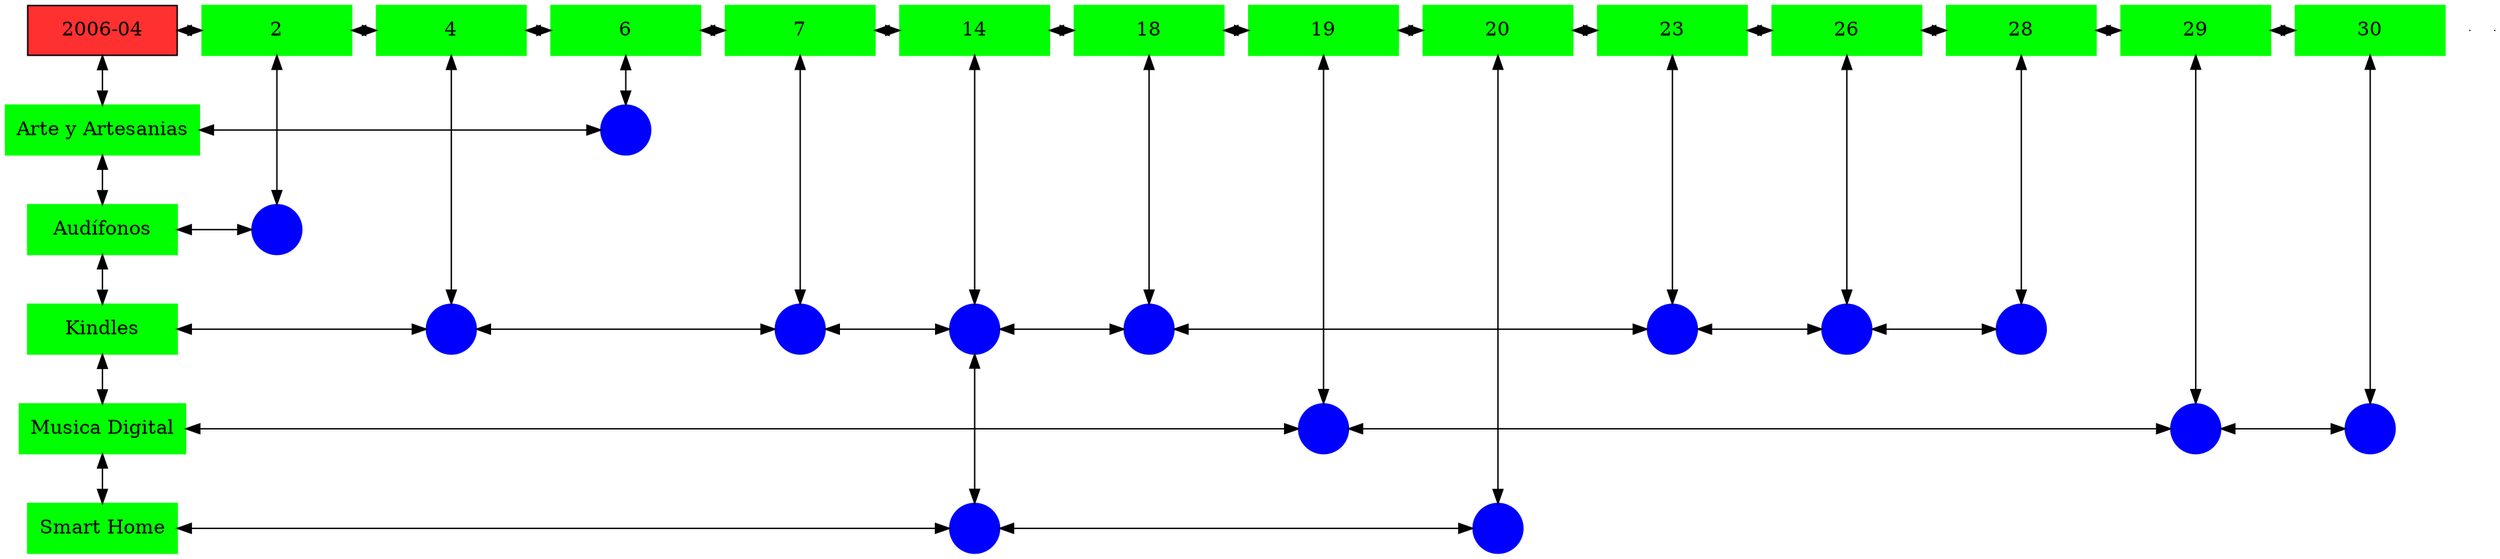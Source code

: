digraph G{
node[shape="box"];
nodeMt[ label = "2006-04", width = 1.5, style = filled, fillcolor = firebrick1, group = 1 ];
e0[ shape = point, width = 0 ];
e1[ shape = point, width = 0 ];
node0xc00202e000[label="2",color=green,style =filled,width = 1.5 group=2];
nodeMt->node0xc00202e000[dir="both"];
{rank=same;nodeMt;node0xc00202e000;}
node0xc002125540[label="4",color=green,style =filled,width = 1.5 group=4];
node0xc00202e000->node0xc002125540[dir="both"];
{rank=same;node0xc00202e000;node0xc002125540;}
node0xc00209e000[label="6",color=green,style =filled,width = 1.5 group=6];
node0xc002125540->node0xc00209e000[dir="both"];
{rank=same;node0xc002125540;node0xc00209e000;}
node0xc001eca4b0[label="7",color=green,style =filled,width = 1.5 group=7];
node0xc00209e000->node0xc001eca4b0[dir="both"];
{rank=same;node0xc00209e000;node0xc001eca4b0;}
node0xc00206dc20[label="14",color=green,style =filled,width = 1.5 group=14];
node0xc001eca4b0->node0xc00206dc20[dir="both"];
{rank=same;node0xc001eca4b0;node0xc00206dc20;}
node0xc002273400[label="18",color=green,style =filled,width = 1.5 group=18];
node0xc00206dc20->node0xc002273400[dir="both"];
{rank=same;node0xc00206dc20;node0xc002273400;}
node0xc0020b0410[label="19",color=green,style =filled,width = 1.5 group=19];
node0xc002273400->node0xc0020b0410[dir="both"];
{rank=same;node0xc002273400;node0xc0020b0410;}
node0xc002125a40[label="20",color=green,style =filled,width = 1.5 group=20];
node0xc0020b0410->node0xc002125a40[dir="both"];
{rank=same;node0xc0020b0410;node0xc002125a40;}
node0xc0021da8c0[label="23",color=green,style =filled,width = 1.5 group=23];
node0xc002125a40->node0xc0021da8c0[dir="both"];
{rank=same;node0xc002125a40;node0xc0021da8c0;}
node0xc001f5de00[label="26",color=green,style =filled,width = 1.5 group=26];
node0xc0021da8c0->node0xc001f5de00[dir="both"];
{rank=same;node0xc0021da8c0;node0xc001f5de00;}
node0xc001e546e0[label="28",color=green,style =filled,width = 1.5 group=28];
node0xc001f5de00->node0xc001e546e0[dir="both"];
{rank=same;node0xc001f5de00;node0xc001e546e0;}
node0xc002041a40[label="29",color=green,style =filled,width = 1.5 group=29];
node0xc001e546e0->node0xc002041a40[dir="both"];
{rank=same;node0xc001e546e0;node0xc002041a40;}
node0xc00206d180[label="30",color=green,style =filled,width = 1.5 group=30];
node0xc002041a40->node0xc00206d180[dir="both"];
{rank=same;node0xc002041a40;node0xc00206d180;}
node0xc00208bf90[label="Arte y Artesanias",color=green,style =filled width = 1.5 group=1];
node0xc00208d600[label="",color=blue,style =filled, width = 0.5 group=6 shape=circle];
node0xc00208bf90->node0xc00208d600[dir="both"];
{rank=same;node0xc00208bf90;node0xc00208d600;}
node0xc002021f90[label="Audífonos",color=green,style =filled width = 1.5 group=1];
node0xc002027600[label="",color=blue,style =filled, width = 0.5 group=2 shape=circle];
node0xc002021f90->node0xc002027600[dir="both"];
{rank=same;node0xc002021f90;node0xc002027600;}
node0xc001e54690[label="Kindles",color=green,style =filled width = 1.5 group=1];
node0xc00212ab80[label="",color=blue,style =filled, width = 0.5 group=4 shape=circle];
node0xc001e54690->node0xc00212ab80[dir="both"];
{rank=same;node0xc001e54690;node0xc00212ab80;}
node0xc001ebdd00[label="",color=blue,style =filled, width = 0.5 group=7 shape=circle];
node0xc00212ab80->node0xc001ebdd00[dir="both"];
{rank=same;node0xc001ebdd00;node0xc00212ab80;}
node0xc002199b80[label="",color=blue,style =filled, width = 0.5 group=14 shape=circle];
node0xc001ebdd00->node0xc002199b80[dir="both"];
{rank=same;node0xc002199b80;node0xc001ebdd00;}
node0xc002271380[label="",color=blue,style =filled, width = 0.5 group=18 shape=circle];
node0xc002199b80->node0xc002271380[dir="both"];
{rank=same;node0xc002271380;node0xc002199b80;}
node0xc0021d6c80[label="",color=blue,style =filled, width = 0.5 group=23 shape=circle];
node0xc002271380->node0xc0021d6c80[dir="both"];
{rank=same;node0xc0021d6c80;node0xc002271380;}
node0xc001f5b500[label="",color=blue,style =filled, width = 0.5 group=26 shape=circle];
node0xc0021d6c80->node0xc001f5b500[dir="both"];
{rank=same;node0xc001f5b500;node0xc0021d6c80;}
node0xc001e45780[label="",color=blue,style =filled, width = 0.5 group=28 shape=circle];
node0xc001f5b500->node0xc001e45780[dir="both"];
{rank=same;node0xc001e45780;node0xc001f5b500;}
node0xc0020419f0[label="Musica Digital",color=green,style =filled width = 1.5 group=1];
node0xc0020a7080[label="",color=blue,style =filled, width = 0.5 group=19 shape=circle];
node0xc0020419f0->node0xc0020a7080[dir="both"];
{rank=same;node0xc0020419f0;node0xc0020a7080;}
node0xc00204c000[label="",color=blue,style =filled, width = 0.5 group=29 shape=circle];
node0xc0020a7080->node0xc00204c000[dir="both"];
{rank=same;node0xc00204c000;node0xc0020a7080;}
node0xc002065c80[label="",color=blue,style =filled, width = 0.5 group=30 shape=circle];
node0xc00204c000->node0xc002065c80[dir="both"];
{rank=same;node0xc002065c80;node0xc00204c000;}
node0xc00206dbd0[label="Smart Home",color=green,style =filled width = 1.5 group=1];
node0xc00207a480[label="",color=blue,style =filled, width = 0.5 group=14 shape=circle];
node0xc00206dbd0->node0xc00207a480[dir="both"];
{rank=same;node0xc00206dbd0;node0xc00207a480;}
node0xc00212af80[label="",color=blue,style =filled, width = 0.5 group=20 shape=circle];
node0xc00207a480->node0xc00212af80[dir="both"];
{rank=same;node0xc00212af80;node0xc00207a480;}
node0xc00202e000->node0xc002027600[dir="both"];
node0xc002125540->node0xc00212ab80[dir="both"];
node0xc00209e000->node0xc00208d600[dir="both"];
node0xc001eca4b0->node0xc001ebdd00[dir="both"];
node0xc00206dc20->node0xc002199b80[dir="both"];
node0xc002199b80->node0xc00207a480[dir="both"];
node0xc002273400->node0xc002271380[dir="both"];
node0xc0020b0410->node0xc0020a7080[dir="both"];
node0xc002125a40->node0xc00212af80[dir="both"];
node0xc0021da8c0->node0xc0021d6c80[dir="both"];
node0xc001f5de00->node0xc001f5b500[dir="both"];
node0xc001e546e0->node0xc001e45780[dir="both"];
node0xc002041a40->node0xc00204c000[dir="both"];
node0xc00206d180->node0xc002065c80[dir="both"];
nodeMt->node0xc00208bf90[dir="both"];
node0xc00208bf90->node0xc002021f90[dir="both"];
node0xc002021f90->node0xc001e54690[dir="both"];
node0xc001e54690->node0xc0020419f0[dir="both"];
node0xc0020419f0->node0xc00206dbd0[dir="both"];
}
